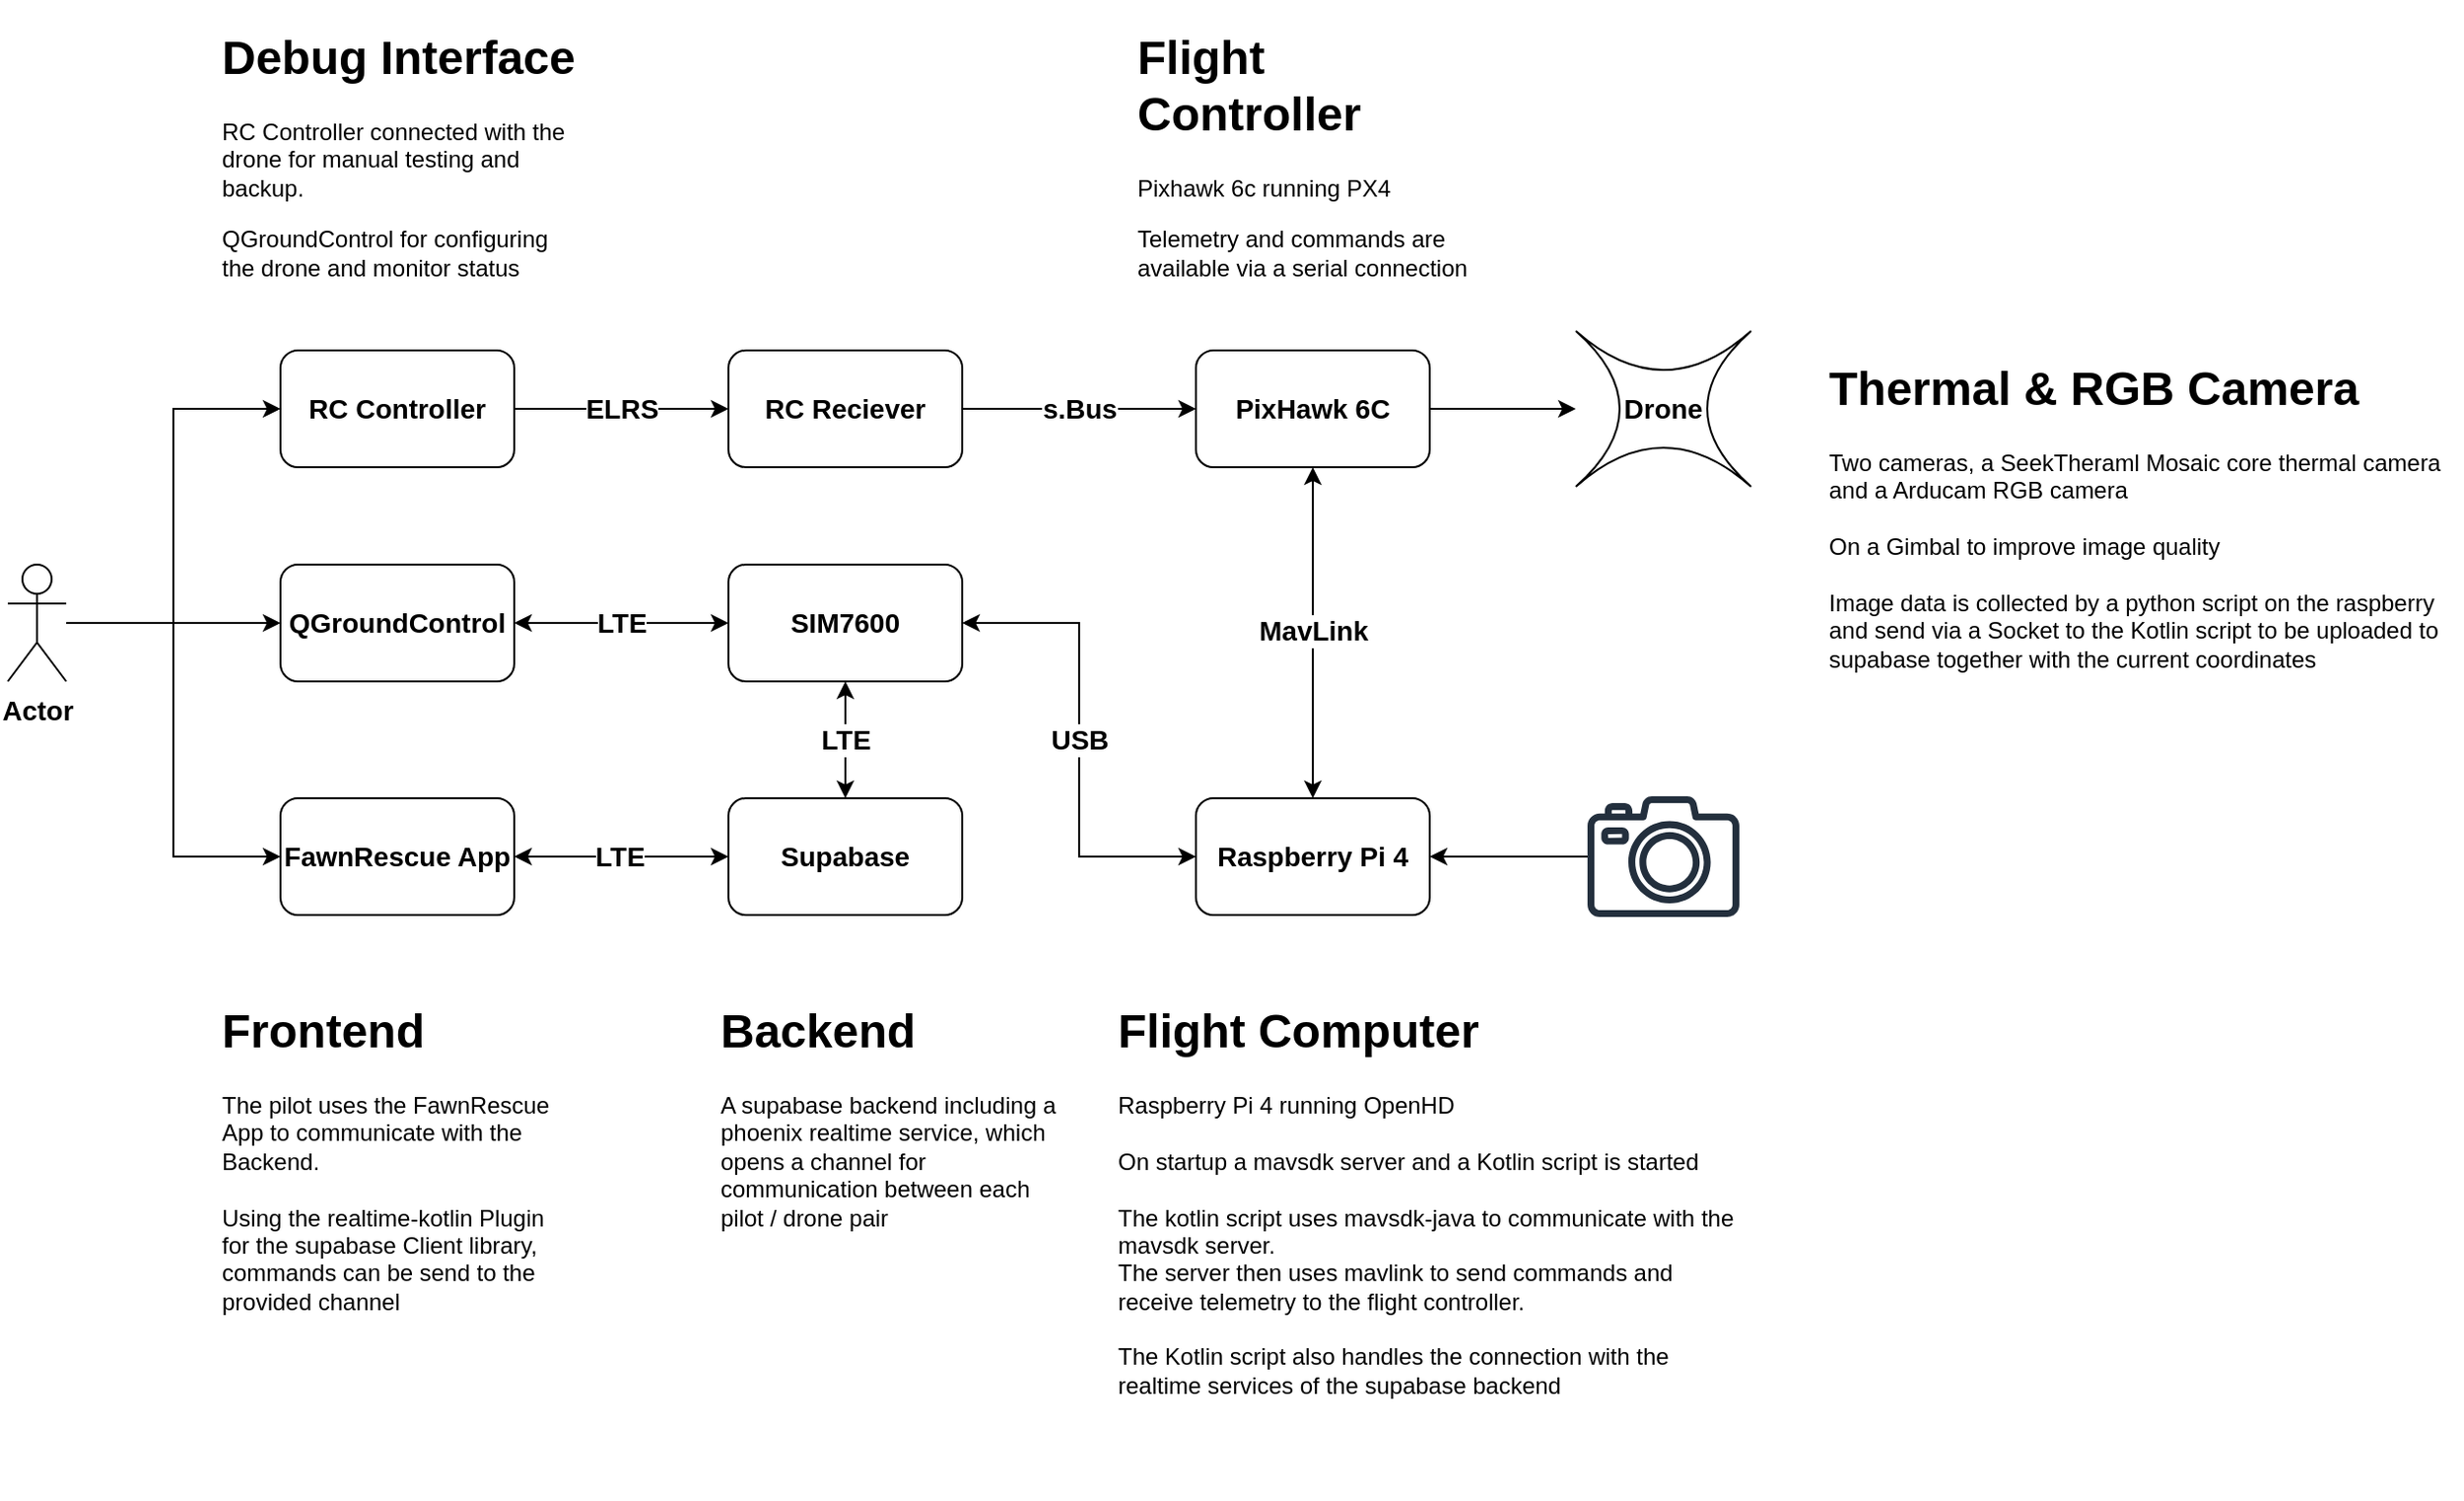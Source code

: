 <mxfile version="24.0.7" type="github">
  <diagram name="Page-1" id="nDaKL3ebdBdOYoQSPej4">
    <mxGraphModel dx="4631" dy="2517" grid="1" gridSize="10" guides="1" tooltips="1" connect="1" arrows="1" fold="1" page="1" pageScale="1" pageWidth="850" pageHeight="1100" math="0" shadow="0">
      <root>
        <mxCell id="0" />
        <mxCell id="1" parent="0" />
        <mxCell id="FN8Vr58lcdlTgOEtNpjS-21" style="edgeStyle=orthogonalEdgeStyle;rounded=0;orthogonalLoop=1;jettySize=auto;html=1;entryX=0;entryY=0.5;entryDx=0;entryDy=0;fontStyle=1;fontSize=14;" parent="1" source="FN8Vr58lcdlTgOEtNpjS-1" target="FN8Vr58lcdlTgOEtNpjS-13" edge="1">
          <mxGeometry relative="1" as="geometry" />
        </mxCell>
        <mxCell id="aVtWpzRtRZH0ED8oaGCE-13" style="edgeStyle=orthogonalEdgeStyle;rounded=0;orthogonalLoop=1;jettySize=auto;html=1;fontStyle=1;fontSize=14;" parent="1" source="FN8Vr58lcdlTgOEtNpjS-1" target="aVtWpzRtRZH0ED8oaGCE-3" edge="1">
          <mxGeometry relative="1" as="geometry" />
        </mxCell>
        <mxCell id="aVtWpzRtRZH0ED8oaGCE-14" style="edgeStyle=orthogonalEdgeStyle;rounded=0;orthogonalLoop=1;jettySize=auto;html=1;entryX=0;entryY=0.5;entryDx=0;entryDy=0;fontStyle=1;fontSize=14;" parent="1" source="FN8Vr58lcdlTgOEtNpjS-1" target="aVtWpzRtRZH0ED8oaGCE-4" edge="1">
          <mxGeometry relative="1" as="geometry" />
        </mxCell>
        <mxCell id="FN8Vr58lcdlTgOEtNpjS-1" value="Actor" style="shape=umlActor;verticalLabelPosition=bottom;verticalAlign=top;html=1;outlineConnect=0;fontStyle=1;fontSize=14;" parent="1" vertex="1">
          <mxGeometry x="-490" y="180" width="30" height="60" as="geometry" />
        </mxCell>
        <mxCell id="FN8Vr58lcdlTgOEtNpjS-4" value="Drone" style="shape=switch;whiteSpace=wrap;html=1;fontStyle=1;fontSize=14;" parent="1" vertex="1">
          <mxGeometry x="315" y="60" width="90" height="80" as="geometry" />
        </mxCell>
        <mxCell id="FN8Vr58lcdlTgOEtNpjS-9" style="edgeStyle=orthogonalEdgeStyle;rounded=0;orthogonalLoop=1;jettySize=auto;html=1;entryX=0.5;entryY=0;entryDx=0;entryDy=0;startArrow=classic;startFill=1;fontStyle=1;fontSize=14;" parent="1" source="FN8Vr58lcdlTgOEtNpjS-6" target="FN8Vr58lcdlTgOEtNpjS-7" edge="1">
          <mxGeometry relative="1" as="geometry" />
        </mxCell>
        <mxCell id="FN8Vr58lcdlTgOEtNpjS-10" value="MavLink" style="edgeLabel;html=1;align=center;verticalAlign=middle;resizable=0;points=[];fontStyle=1;fontSize=14;" parent="FN8Vr58lcdlTgOEtNpjS-9" vertex="1" connectable="0">
          <mxGeometry x="-0.013" y="3" relative="1" as="geometry">
            <mxPoint x="-3" as="offset" />
          </mxGeometry>
        </mxCell>
        <mxCell id="FN8Vr58lcdlTgOEtNpjS-22" style="edgeStyle=orthogonalEdgeStyle;rounded=0;orthogonalLoop=1;jettySize=auto;html=1;fontStyle=1;fontSize=14;" parent="1" source="FN8Vr58lcdlTgOEtNpjS-6" target="FN8Vr58lcdlTgOEtNpjS-4" edge="1">
          <mxGeometry relative="1" as="geometry" />
        </mxCell>
        <mxCell id="FN8Vr58lcdlTgOEtNpjS-6" value="&lt;div style=&quot;font-size: 14px;&quot;&gt;PixHawk 6C&lt;/div&gt;" style="rounded=1;whiteSpace=wrap;html=1;fontStyle=1;fontSize=14;" parent="1" vertex="1">
          <mxGeometry x="120" y="70" width="120" height="60" as="geometry" />
        </mxCell>
        <mxCell id="aVtWpzRtRZH0ED8oaGCE-12" value="USB" style="edgeStyle=orthogonalEdgeStyle;rounded=0;orthogonalLoop=1;jettySize=auto;html=1;entryX=1;entryY=0.5;entryDx=0;entryDy=0;startArrow=classic;startFill=1;fontStyle=1;fontSize=14;" parent="1" source="FN8Vr58lcdlTgOEtNpjS-7" target="aVtWpzRtRZH0ED8oaGCE-1" edge="1">
          <mxGeometry relative="1" as="geometry" />
        </mxCell>
        <mxCell id="FN8Vr58lcdlTgOEtNpjS-7" value="Raspberry Pi 4" style="rounded=1;whiteSpace=wrap;html=1;fontStyle=1;fontSize=14;" parent="1" vertex="1">
          <mxGeometry x="120" y="300" width="120" height="60" as="geometry" />
        </mxCell>
        <mxCell id="FN8Vr58lcdlTgOEtNpjS-8" value="&lt;h1&gt;Flight Controller&lt;br&gt;&lt;/h1&gt;&lt;p&gt;Pixhawk 6c running PX4&lt;/p&gt;&lt;p&gt;Telemetry and commands are available via a serial connection&lt;br&gt;&lt;/p&gt;" style="text;html=1;strokeColor=none;fillColor=none;spacing=5;spacingTop=-20;whiteSpace=wrap;overflow=hidden;rounded=0;" parent="1" vertex="1">
          <mxGeometry x="85" y="-100" width="190" height="150" as="geometry" />
        </mxCell>
        <mxCell id="FN8Vr58lcdlTgOEtNpjS-11" value="&lt;h1&gt;Flight Computer&lt;br&gt;&lt;/h1&gt;&lt;div&gt;Raspberry Pi 4 running OpenHD&lt;/div&gt;&lt;div&gt;&lt;br&gt;&lt;/div&gt;&lt;div&gt;On startup a mavsdk server and a Kotlin script is started&lt;/div&gt;&lt;div&gt;&lt;br&gt;&lt;/div&gt;&lt;div&gt;The kotlin script uses mavsdk-java to communicate with the mavsdk server.&lt;/div&gt;&lt;div&gt;The server then uses mavlink to send commands and receive telemetry to the flight controller.&lt;/div&gt;&lt;div&gt;&lt;br&gt;&lt;/div&gt;&lt;div&gt;The Kotlin script also handles the connection with the realtime services of the supabase backend&lt;br&gt;&lt;/div&gt;" style="text;html=1;strokeColor=none;fillColor=none;spacing=5;spacingTop=-20;whiteSpace=wrap;overflow=hidden;rounded=0;" parent="1" vertex="1">
          <mxGeometry x="75" y="400" width="330" height="260" as="geometry" />
        </mxCell>
        <mxCell id="aVtWpzRtRZH0ED8oaGCE-11" value="LTE" style="edgeStyle=orthogonalEdgeStyle;rounded=0;orthogonalLoop=1;jettySize=auto;html=1;entryX=0.5;entryY=1;entryDx=0;entryDy=0;startArrow=classic;startFill=1;fontStyle=1;fontSize=14;" parent="1" source="FN8Vr58lcdlTgOEtNpjS-12" target="aVtWpzRtRZH0ED8oaGCE-1" edge="1">
          <mxGeometry relative="1" as="geometry" />
        </mxCell>
        <mxCell id="FN8Vr58lcdlTgOEtNpjS-12" value="Supabase" style="rounded=1;whiteSpace=wrap;html=1;fontStyle=1;fontSize=14;" parent="1" vertex="1">
          <mxGeometry x="-120" y="300" width="120" height="60" as="geometry" />
        </mxCell>
        <mxCell id="FN8Vr58lcdlTgOEtNpjS-17" style="edgeStyle=orthogonalEdgeStyle;rounded=0;orthogonalLoop=1;jettySize=auto;html=1;entryX=0;entryY=0.5;entryDx=0;entryDy=0;startArrow=classic;startFill=1;fontStyle=1;fontSize=14;" parent="1" source="FN8Vr58lcdlTgOEtNpjS-13" target="FN8Vr58lcdlTgOEtNpjS-12" edge="1">
          <mxGeometry relative="1" as="geometry" />
        </mxCell>
        <mxCell id="FN8Vr58lcdlTgOEtNpjS-18" value="LTE" style="edgeLabel;html=1;align=center;verticalAlign=middle;resizable=0;points=[];fontStyle=1;fontSize=14;" parent="FN8Vr58lcdlTgOEtNpjS-17" vertex="1" connectable="0">
          <mxGeometry x="-0.017" relative="1" as="geometry">
            <mxPoint as="offset" />
          </mxGeometry>
        </mxCell>
        <mxCell id="FN8Vr58lcdlTgOEtNpjS-13" value="FawnRescue App" style="rounded=1;whiteSpace=wrap;html=1;fontStyle=1;fontSize=14;" parent="1" vertex="1">
          <mxGeometry x="-350" y="300" width="120" height="60" as="geometry" />
        </mxCell>
        <mxCell id="FN8Vr58lcdlTgOEtNpjS-14" value="&lt;h1&gt;Backend&lt;br&gt;&lt;/h1&gt;&lt;div&gt;A supabase backend including a phoenix realtime service, which opens a channel for communication between each&amp;nbsp;&lt;/div&gt;&lt;div&gt;pilot / drone pair&lt;/div&gt;" style="text;html=1;strokeColor=none;fillColor=none;spacing=5;spacingTop=-20;whiteSpace=wrap;overflow=hidden;rounded=0;" parent="1" vertex="1">
          <mxGeometry x="-129" y="400" width="190" height="140" as="geometry" />
        </mxCell>
        <mxCell id="FN8Vr58lcdlTgOEtNpjS-19" value="&lt;h1&gt;Frontend&lt;br&gt;&lt;/h1&gt;&lt;div&gt;The pilot uses the FawnRescue App to communicate with the Backend.&lt;/div&gt;&lt;div&gt;&lt;br&gt;&lt;/div&gt;&lt;div&gt;Using the realtime-kotlin Plugin for the supabase Client library, commands can be send to the provided channel&lt;br&gt;&lt;/div&gt;" style="text;html=1;strokeColor=none;fillColor=none;spacing=5;spacingTop=-20;whiteSpace=wrap;overflow=hidden;rounded=0;" parent="1" vertex="1">
          <mxGeometry x="-385" y="400" width="190" height="180" as="geometry" />
        </mxCell>
        <mxCell id="aVtWpzRtRZH0ED8oaGCE-10" value="LTE" style="edgeStyle=orthogonalEdgeStyle;rounded=0;orthogonalLoop=1;jettySize=auto;html=1;entryX=1;entryY=0.5;entryDx=0;entryDy=0;startArrow=classic;startFill=1;fontStyle=1;fontSize=14;" parent="1" source="aVtWpzRtRZH0ED8oaGCE-1" target="aVtWpzRtRZH0ED8oaGCE-3" edge="1">
          <mxGeometry relative="1" as="geometry" />
        </mxCell>
        <mxCell id="aVtWpzRtRZH0ED8oaGCE-1" value="SIM7600" style="rounded=1;whiteSpace=wrap;html=1;fontStyle=1;fontSize=14;" parent="1" vertex="1">
          <mxGeometry x="-120" y="180" width="120" height="60" as="geometry" />
        </mxCell>
        <mxCell id="aVtWpzRtRZH0ED8oaGCE-8" value="s.Bus" style="edgeStyle=orthogonalEdgeStyle;rounded=0;orthogonalLoop=1;jettySize=auto;html=1;fontStyle=1;fontSize=14;" parent="1" source="aVtWpzRtRZH0ED8oaGCE-2" target="FN8Vr58lcdlTgOEtNpjS-6" edge="1">
          <mxGeometry relative="1" as="geometry" />
        </mxCell>
        <mxCell id="aVtWpzRtRZH0ED8oaGCE-2" value="RC Reciever" style="rounded=1;whiteSpace=wrap;html=1;fontStyle=1;fontSize=14;" parent="1" vertex="1">
          <mxGeometry x="-120" y="70" width="120" height="60" as="geometry" />
        </mxCell>
        <mxCell id="aVtWpzRtRZH0ED8oaGCE-3" value="QGroundControl" style="rounded=1;whiteSpace=wrap;html=1;fontStyle=1;fontSize=14;" parent="1" vertex="1">
          <mxGeometry x="-350" y="180" width="120" height="60" as="geometry" />
        </mxCell>
        <mxCell id="aVtWpzRtRZH0ED8oaGCE-7" value="ELRS" style="edgeStyle=orthogonalEdgeStyle;rounded=0;orthogonalLoop=1;jettySize=auto;html=1;fontStyle=1;fontSize=14;" parent="1" source="aVtWpzRtRZH0ED8oaGCE-4" target="aVtWpzRtRZH0ED8oaGCE-2" edge="1">
          <mxGeometry relative="1" as="geometry" />
        </mxCell>
        <mxCell id="aVtWpzRtRZH0ED8oaGCE-4" value="RC Controller" style="rounded=1;whiteSpace=wrap;html=1;fontStyle=1;fontSize=14;" parent="1" vertex="1">
          <mxGeometry x="-350" y="70" width="120" height="60" as="geometry" />
        </mxCell>
        <mxCell id="aVtWpzRtRZH0ED8oaGCE-15" value="&lt;h1&gt;Debug Interface&lt;/h1&gt;&lt;p&gt;RC Controller connected with the drone for manual testing and backup.&lt;/p&gt;&lt;p&gt;QGroundControl for configuring the drone and monitor status&lt;/p&gt;" style="text;html=1;strokeColor=none;fillColor=none;spacing=5;spacingTop=-20;whiteSpace=wrap;overflow=hidden;rounded=0;" parent="1" vertex="1">
          <mxGeometry x="-385" y="-100" width="190" height="150" as="geometry" />
        </mxCell>
        <mxCell id="HxDPf90xtki0wxAKNuue-4" style="edgeStyle=orthogonalEdgeStyle;rounded=0;orthogonalLoop=1;jettySize=auto;html=1;entryX=1;entryY=0.5;entryDx=0;entryDy=0;" parent="1" source="HxDPf90xtki0wxAKNuue-2" target="FN8Vr58lcdlTgOEtNpjS-7" edge="1">
          <mxGeometry relative="1" as="geometry" />
        </mxCell>
        <mxCell id="HxDPf90xtki0wxAKNuue-2" value="" style="sketch=0;outlineConnect=0;fontColor=#232F3E;gradientColor=none;fillColor=#232F3D;strokeColor=none;dashed=0;verticalLabelPosition=bottom;verticalAlign=top;align=center;html=1;fontSize=12;fontStyle=0;aspect=fixed;pointerEvents=1;shape=mxgraph.aws4.camera2;" parent="1" vertex="1">
          <mxGeometry x="321" y="299" width="78" height="62" as="geometry" />
        </mxCell>
        <mxCell id="HxDPf90xtki0wxAKNuue-5" value="&lt;h1&gt;Thermal &amp;amp; RGB Camera &lt;br&gt;&lt;/h1&gt;Two cameras, a SeekTheraml Mosaic core thermal camera and a Arducam RGB camera&lt;br&gt;&lt;br&gt;On a Gimbal to improve image quality&lt;br&gt;&lt;br&gt;Image data is collected by a python script on the raspberry and send via a Socket to the Kotlin script to be uploaded to supabase together with the current coordinates" style="text;html=1;strokeColor=none;fillColor=none;spacing=5;spacingTop=-20;whiteSpace=wrap;overflow=hidden;rounded=0;" parent="1" vertex="1">
          <mxGeometry x="440" y="70" width="330" height="260" as="geometry" />
        </mxCell>
      </root>
    </mxGraphModel>
  </diagram>
</mxfile>
